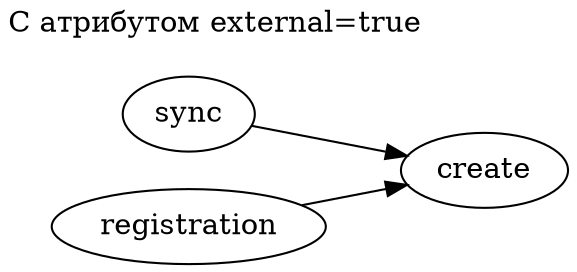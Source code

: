digraph user_lifecycle {
	rankdir = "LR";
	sync -> create [headlabe="С атрибутом external=false"];
	registration -> create [headlabel="С атрибутом external=true",labelangle=-51,labeldistance=12];
}
